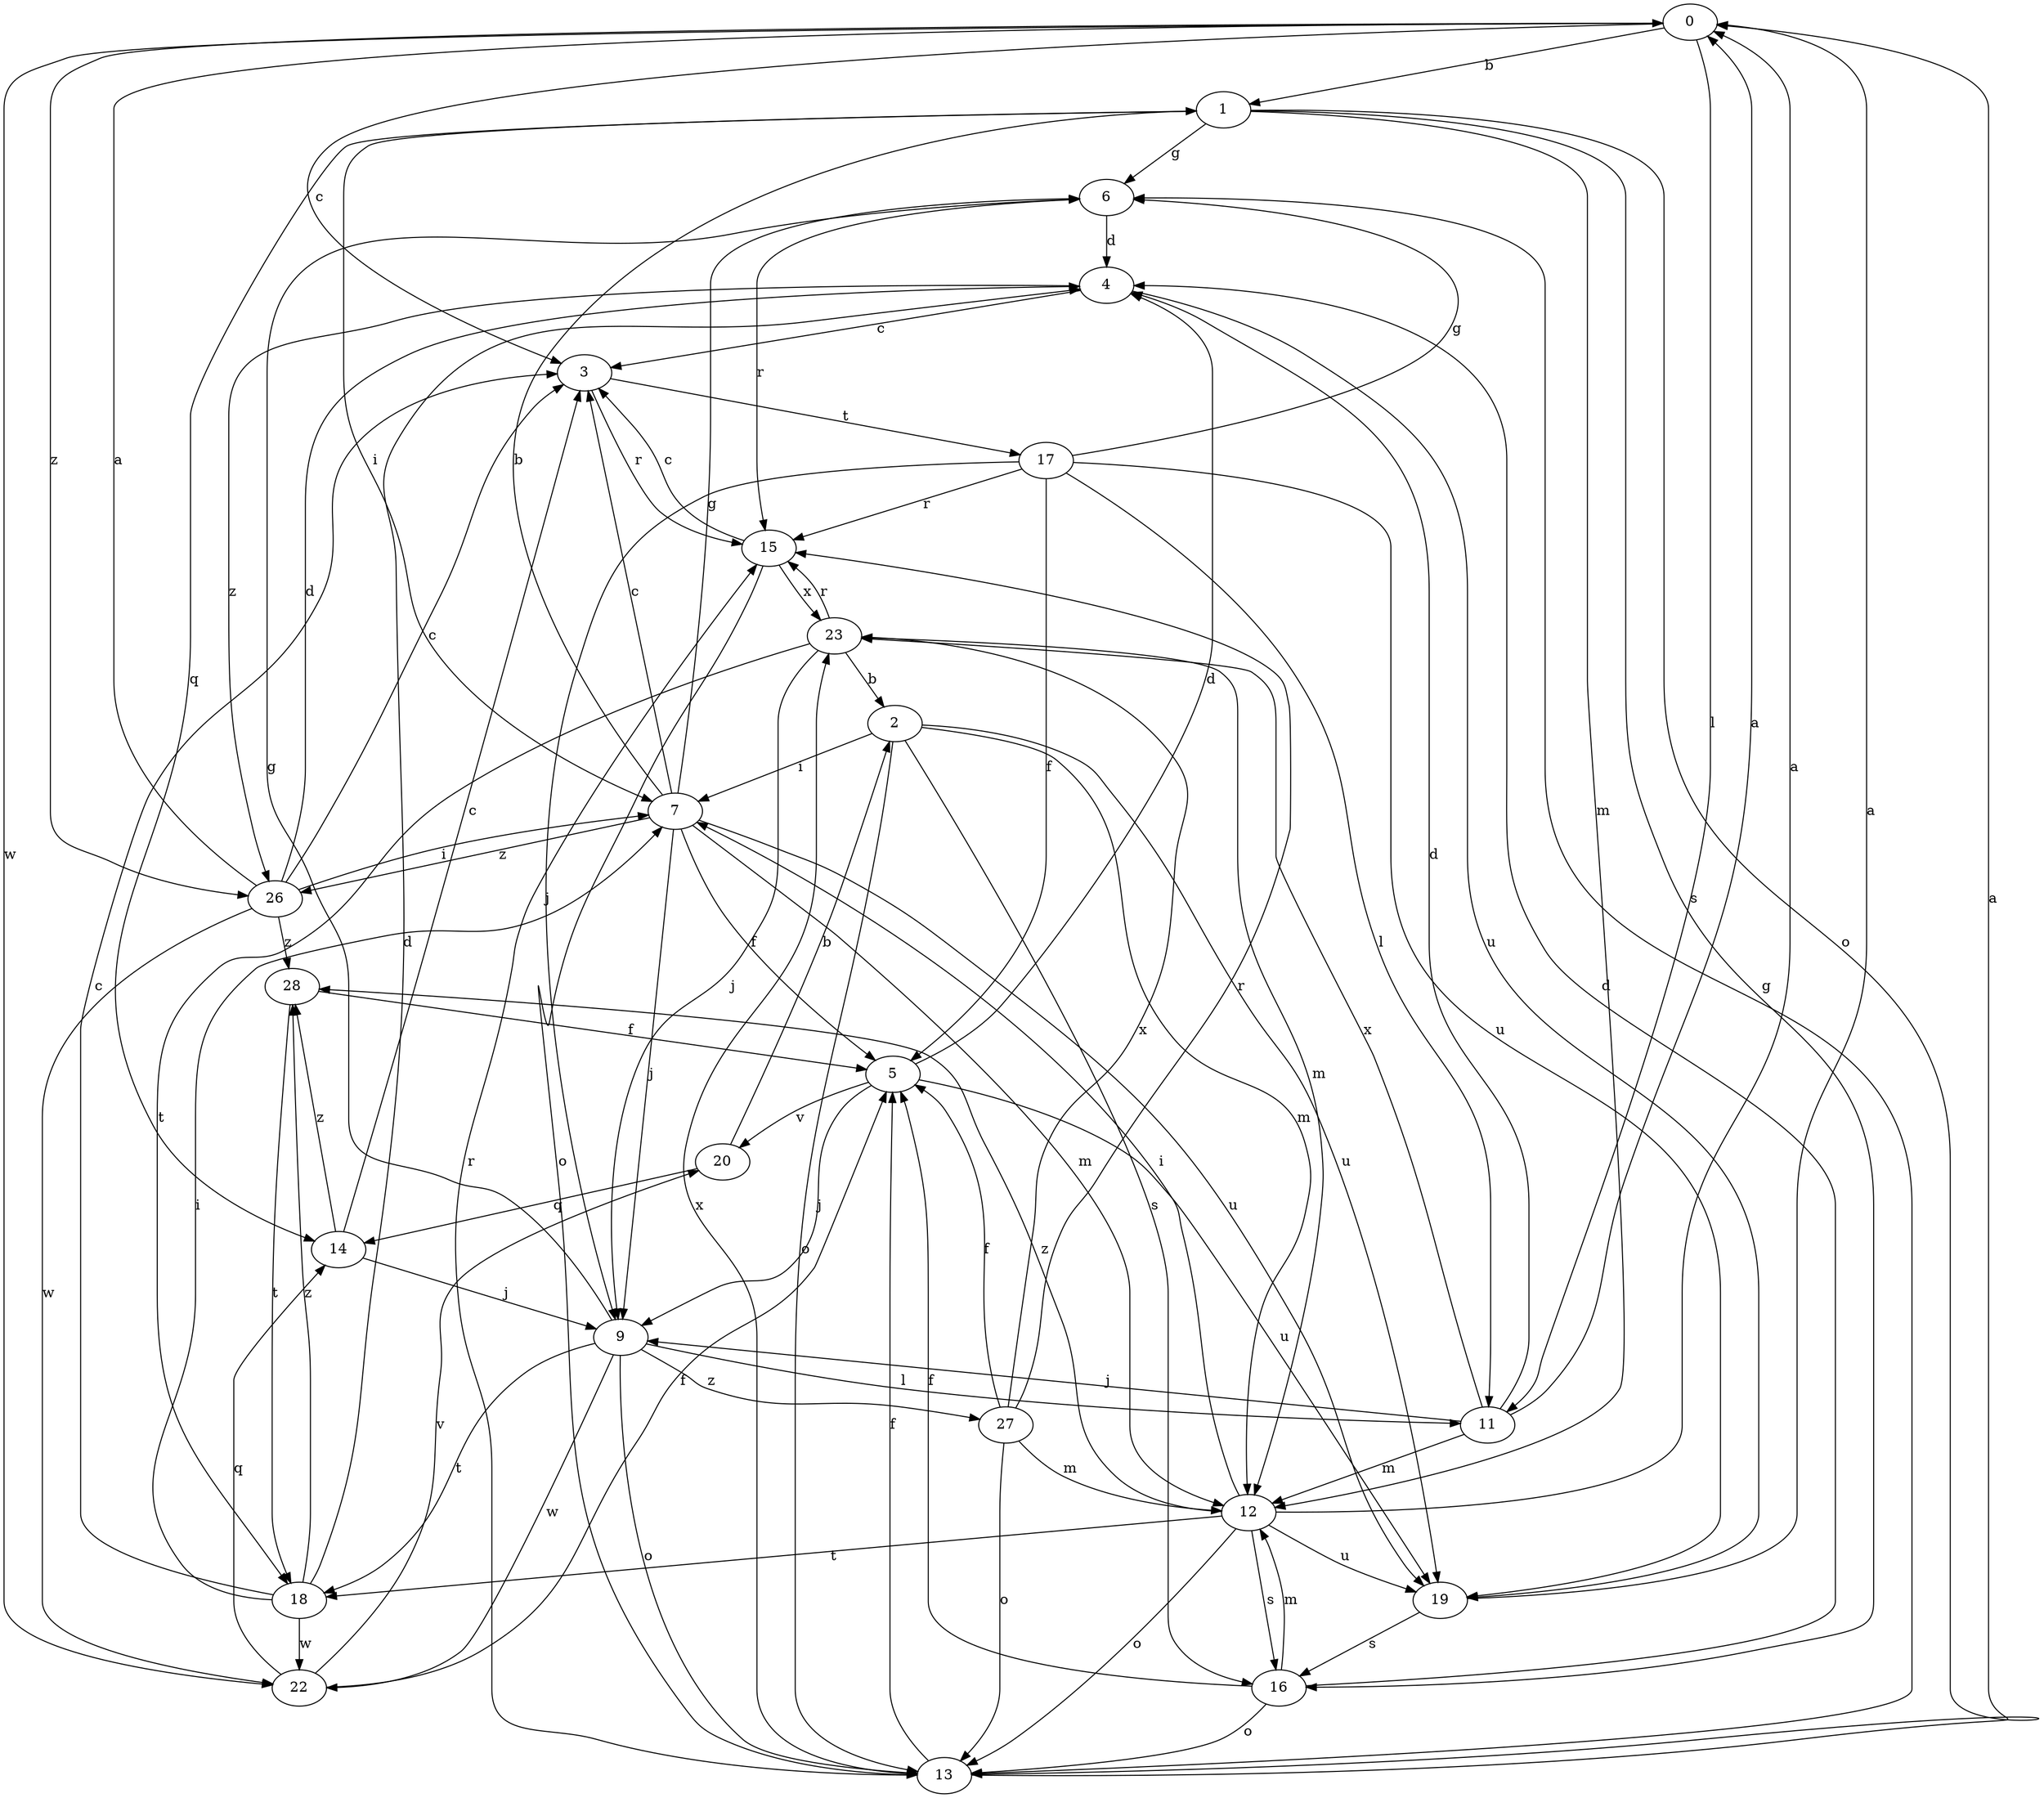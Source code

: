 strict digraph  {
0;
1;
2;
3;
4;
5;
6;
7;
9;
11;
12;
13;
14;
15;
16;
17;
18;
19;
20;
22;
23;
26;
27;
28;
0 -> 1  [label=b];
0 -> 3  [label=c];
0 -> 11  [label=l];
0 -> 22  [label=w];
0 -> 26  [label=z];
1 -> 6  [label=g];
1 -> 7  [label=i];
1 -> 12  [label=m];
1 -> 13  [label=o];
1 -> 14  [label=q];
1 -> 16  [label=s];
2 -> 7  [label=i];
2 -> 12  [label=m];
2 -> 13  [label=o];
2 -> 16  [label=s];
2 -> 19  [label=u];
3 -> 15  [label=r];
3 -> 17  [label=t];
4 -> 3  [label=c];
4 -> 19  [label=u];
4 -> 26  [label=z];
5 -> 4  [label=d];
5 -> 9  [label=j];
5 -> 19  [label=u];
5 -> 20  [label=v];
6 -> 4  [label=d];
6 -> 15  [label=r];
7 -> 1  [label=b];
7 -> 3  [label=c];
7 -> 5  [label=f];
7 -> 6  [label=g];
7 -> 9  [label=j];
7 -> 12  [label=m];
7 -> 19  [label=u];
7 -> 26  [label=z];
9 -> 6  [label=g];
9 -> 11  [label=l];
9 -> 13  [label=o];
9 -> 18  [label=t];
9 -> 22  [label=w];
9 -> 27  [label=z];
11 -> 0  [label=a];
11 -> 4  [label=d];
11 -> 9  [label=j];
11 -> 12  [label=m];
11 -> 23  [label=x];
12 -> 0  [label=a];
12 -> 7  [label=i];
12 -> 13  [label=o];
12 -> 16  [label=s];
12 -> 18  [label=t];
12 -> 19  [label=u];
12 -> 28  [label=z];
13 -> 0  [label=a];
13 -> 5  [label=f];
13 -> 6  [label=g];
13 -> 15  [label=r];
13 -> 23  [label=x];
14 -> 3  [label=c];
14 -> 9  [label=j];
14 -> 28  [label=z];
15 -> 3  [label=c];
15 -> 13  [label=o];
15 -> 23  [label=x];
16 -> 4  [label=d];
16 -> 5  [label=f];
16 -> 12  [label=m];
16 -> 13  [label=o];
17 -> 5  [label=f];
17 -> 6  [label=g];
17 -> 9  [label=j];
17 -> 11  [label=l];
17 -> 15  [label=r];
17 -> 19  [label=u];
18 -> 3  [label=c];
18 -> 4  [label=d];
18 -> 7  [label=i];
18 -> 22  [label=w];
18 -> 28  [label=z];
19 -> 0  [label=a];
19 -> 16  [label=s];
20 -> 2  [label=b];
20 -> 14  [label=q];
22 -> 5  [label=f];
22 -> 14  [label=q];
22 -> 20  [label=v];
23 -> 2  [label=b];
23 -> 9  [label=j];
23 -> 12  [label=m];
23 -> 15  [label=r];
23 -> 18  [label=t];
26 -> 0  [label=a];
26 -> 3  [label=c];
26 -> 4  [label=d];
26 -> 7  [label=i];
26 -> 22  [label=w];
26 -> 28  [label=z];
27 -> 5  [label=f];
27 -> 12  [label=m];
27 -> 13  [label=o];
27 -> 15  [label=r];
27 -> 23  [label=x];
28 -> 5  [label=f];
28 -> 18  [label=t];
}
